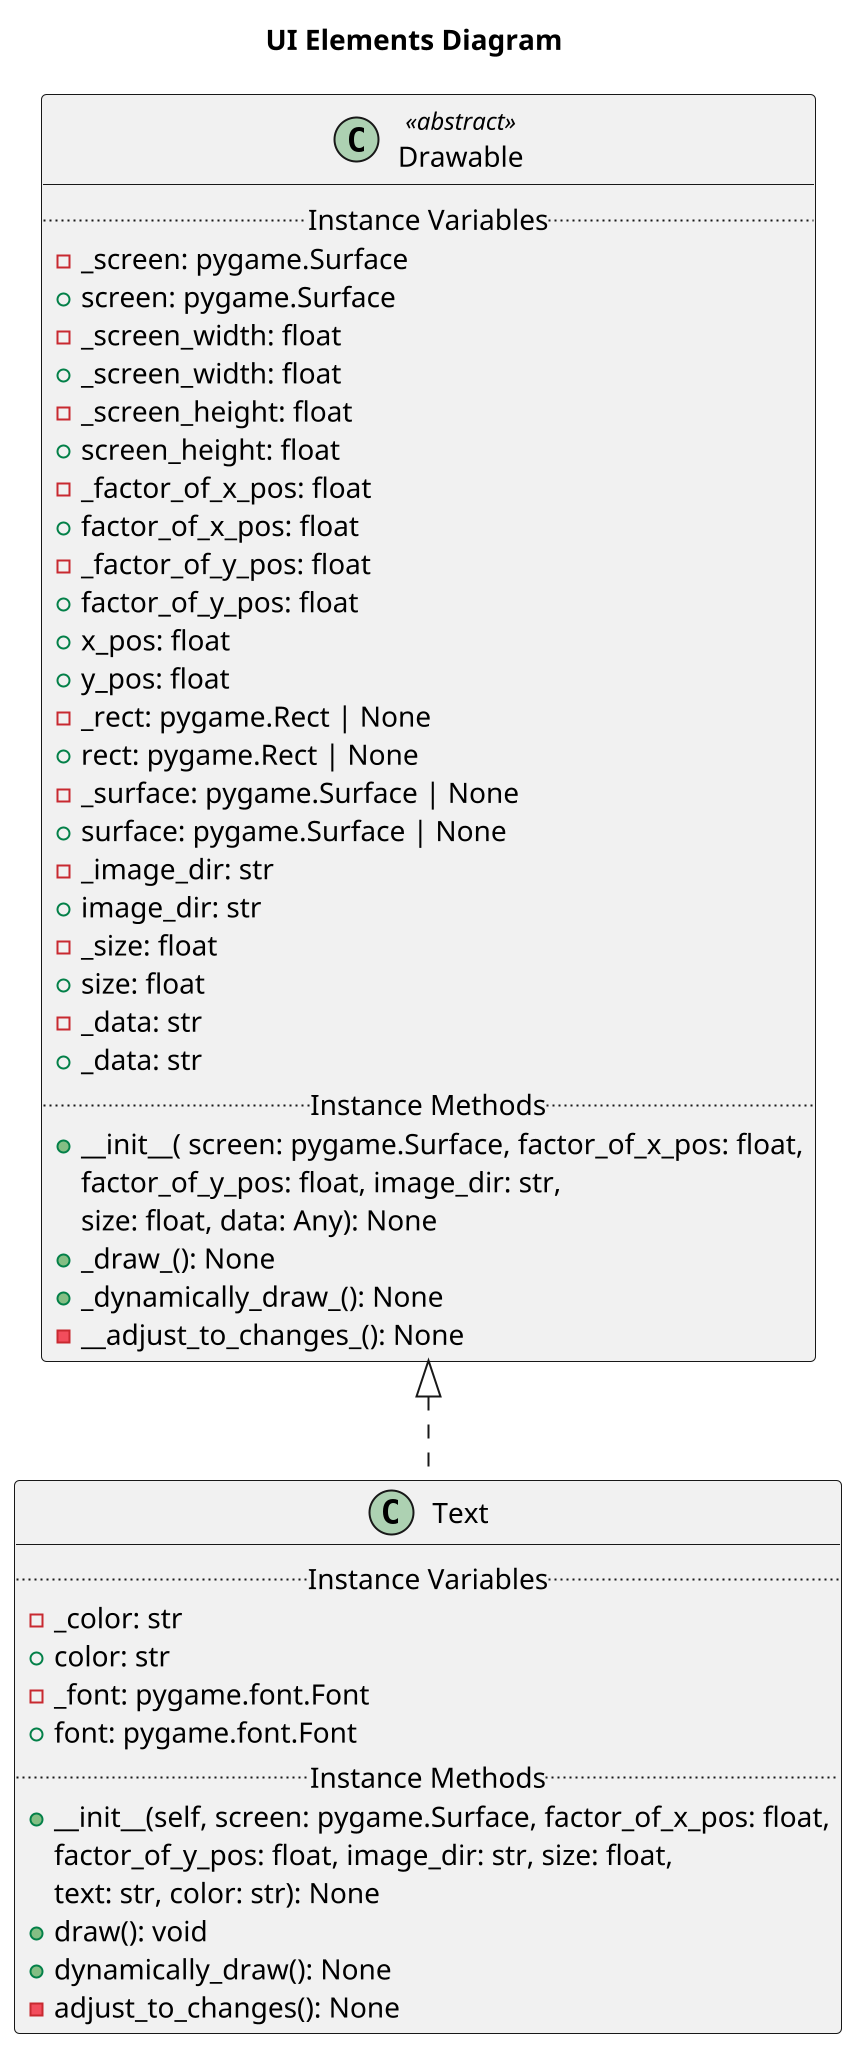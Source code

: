 @startuml
scale 2
title "UI Elements Diagram"
class Drawable <<abstract>>{
    .. Instance Variables ..
    - _screen: pygame.Surface
    + screen: pygame.Surface
    - _screen_width: float
    + _screen_width: float
    - _screen_height: float
    + screen_height: float
    - _factor_of_x_pos: float
    + factor_of_x_pos: float
    - _factor_of_y_pos: float
    + factor_of_y_pos: float
    + x_pos: float
    + y_pos: float
    - _rect: pygame.Rect | None
    + rect: pygame.Rect | None
    - _surface: pygame.Surface | None
    + surface: pygame.Surface | None
    - _image_dir: str
    + image_dir: str
    - _size: float 
    + size: float
    - _data: str
    + _data: str
    .. Instance Methods ..
    + __init__( screen: pygame.Surface, factor_of_x_pos: float,
                 factor_of_y_pos: float, image_dir: str,
                 size: float, data: Any): None
    + _draw_(): None
    + _dynamically_draw_(): None
    - __adjust_to_changes_(): None
}

class Text implements Drawable{
    .. Instance Variables ..
    - _color: str
    + color: str
    - _font: pygame.font.Font
    + font: pygame.font.Font
    .. Instance Methods ..
    + __init__(self, screen: pygame.Surface, factor_of_x_pos: float,
                 factor_of_y_pos: float, image_dir: str, size: float,
                 text: str, color: str): None
    + draw(): void
    + dynamically_draw(): None
    - adjust_to_changes(): None
}

@enduml